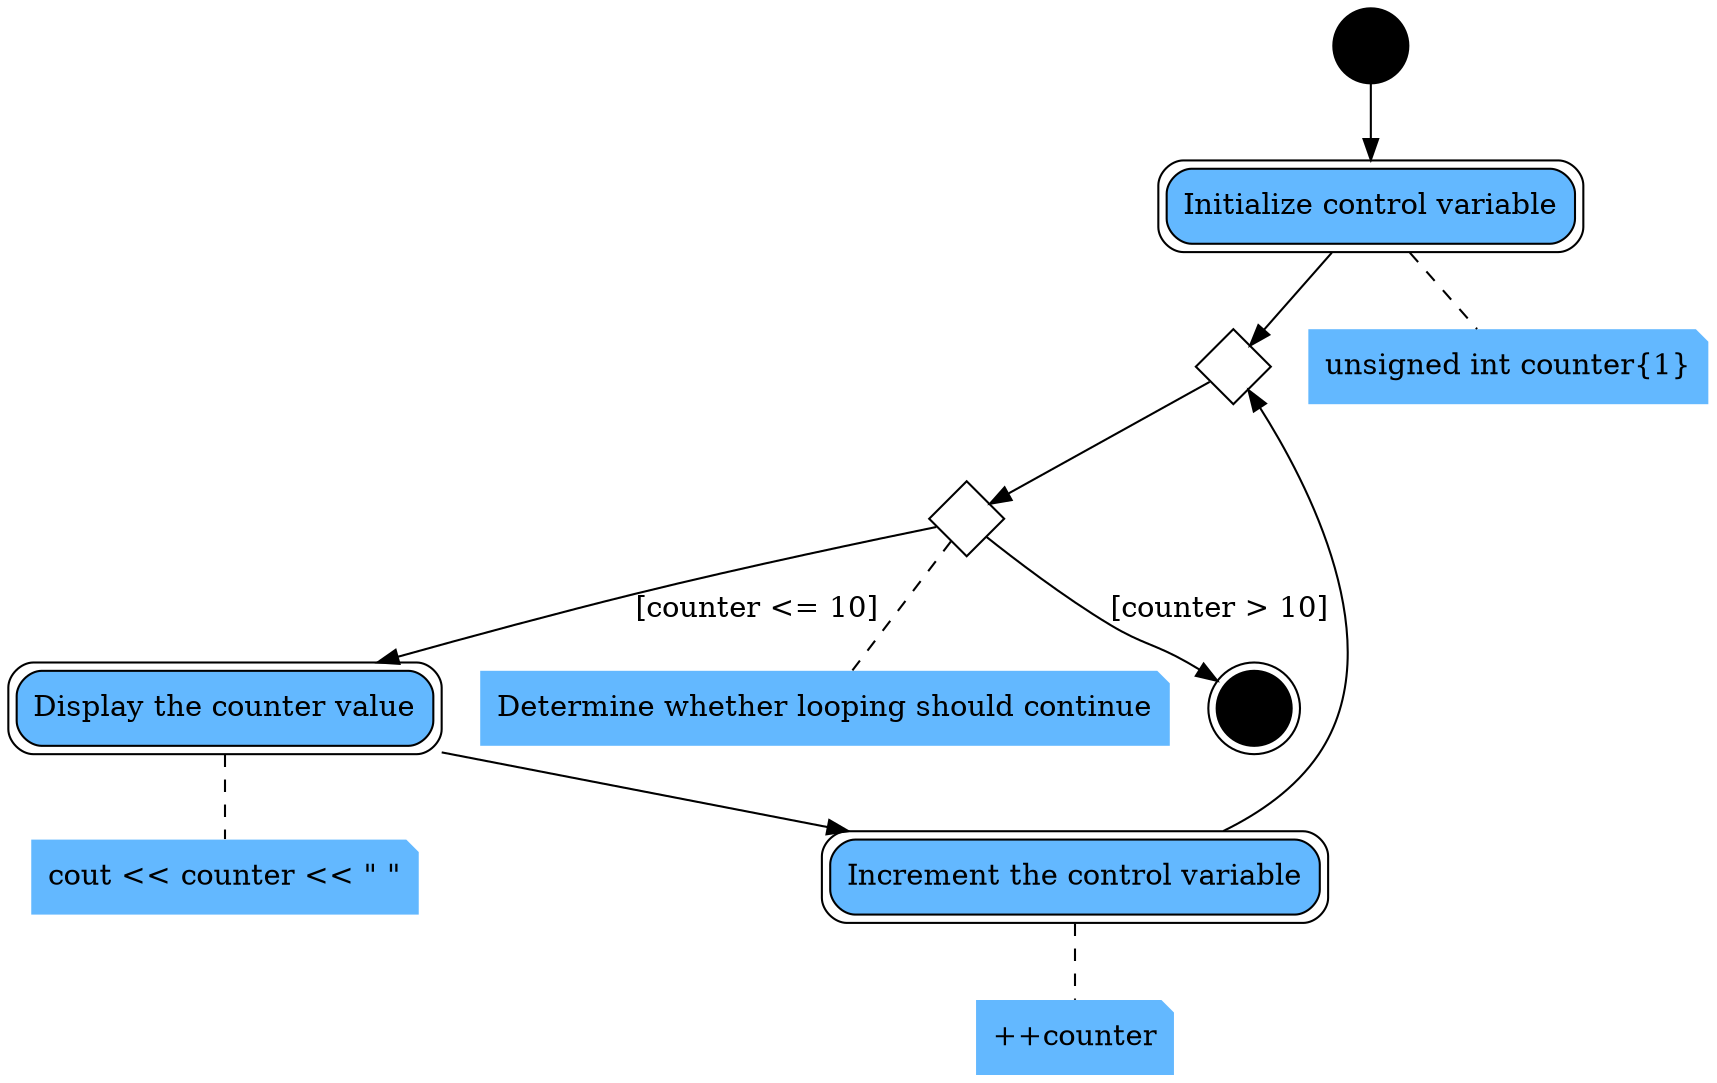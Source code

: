 /*
   5.4
   UML activity diagram for the 'for' statement.
*/
strict digraph "ForStatement" {
    subgraph "main" {
        /* Initial and final state symbols. */
        node [fillcolor="black", label="", shape="circle", style="filled"];
        Start;
        End [peripheries="2"];

        /* Merge and Decision symbols. */
        node [fillcolor="white", orientation="45", shape="square"];
        Merge, Decision;

        /* Action state symbol. */
        node [
            fillcolor="steelblue1",
            orientation="0",
            peripheries="2",
            shape="rect",
            style="filled,rounded"
        ];
        Initialization [label="Initialize control variable"];
        Display [label="Display the counter value"];
        Increment [label="Increment the control variable"];
    }

    subgraph "note" {
        /*
           Note symbols for initilization, decision, display, and increment.
        */
        node [
            fillcolor="steelblue1",
            peripheries="0",
            shape="note",
            style="filled"
        ];
        InitializationNote [label="unsigned int counter{1}"];
        DecisionNote [label="Determine whether looping should continue"];
        DisplayNote [label="cout << counter << \" \""];
        IncrementNote [label="++counter"];
    }

    /* Edges within "main" cluster. */
    Start -> Initialization -> Merge -> Decision;
    Decision -> Display [label="[counter <= 10]"];
    Decision -> End [label="[counter > 10]"];
    Display -> Increment -> Merge;

    /* Edges across "main" and "note" cluster. */
    edge [arrowhead="none" style="dashed"];
    Initialization -> InitializationNote;
    Decision -> DecisionNote;
    Display -> DisplayNote;
    Increment -> IncrementNote;
}
